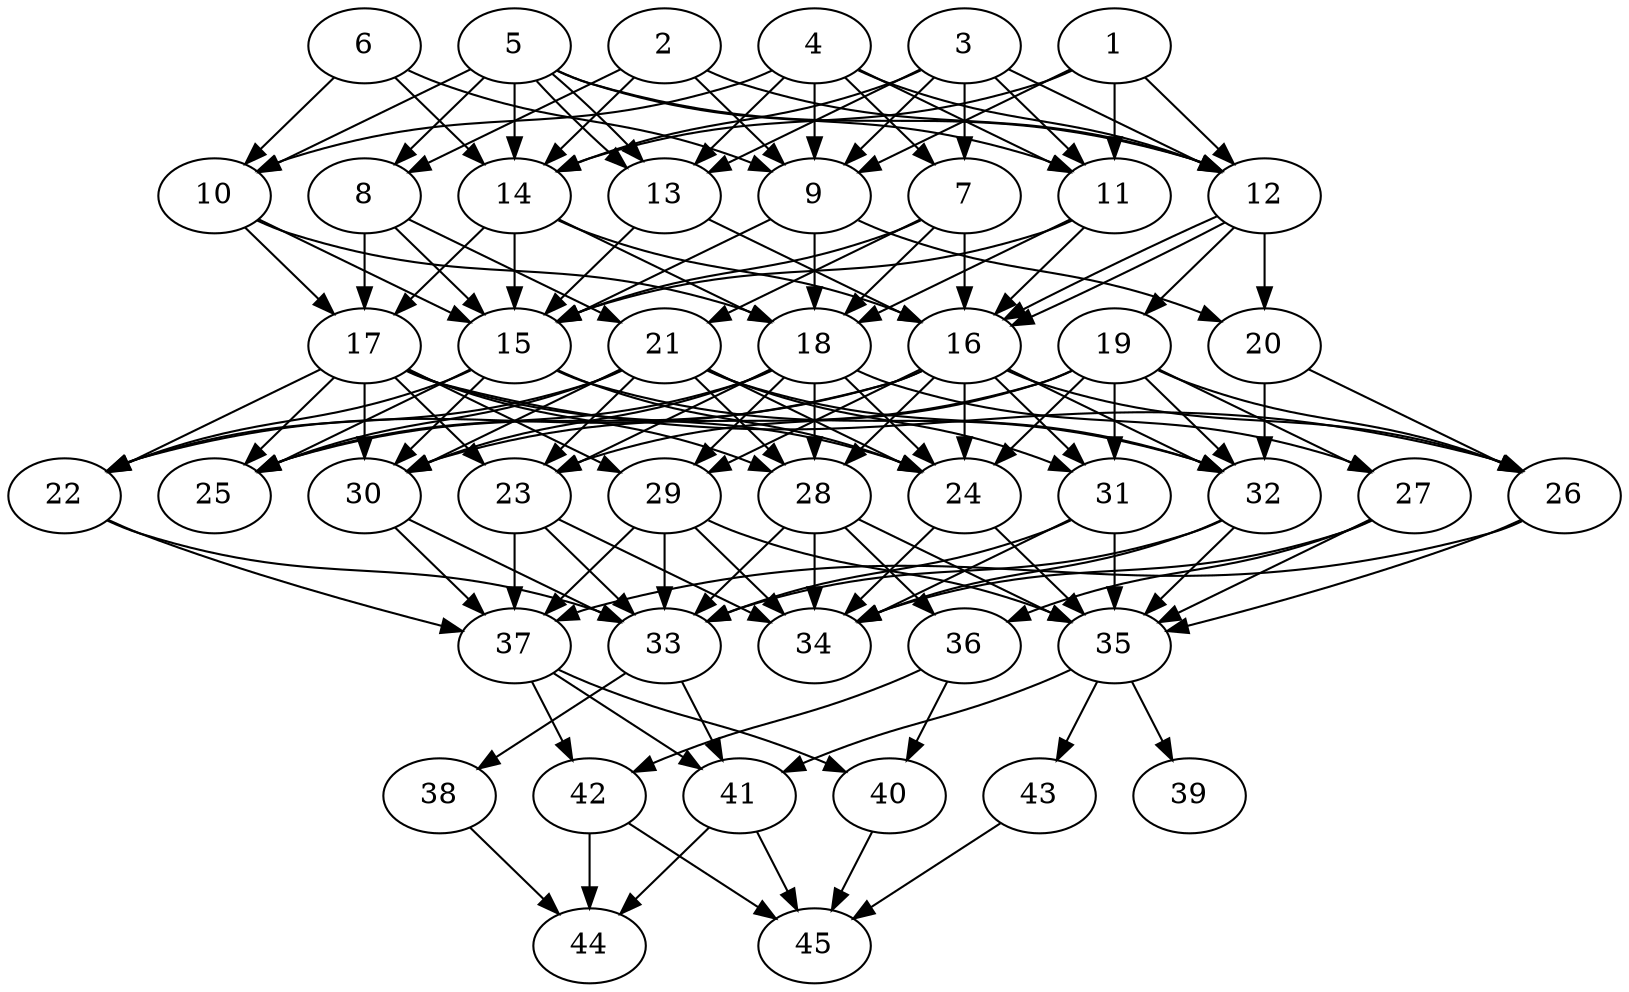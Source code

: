 // DAG automatically generated by daggen at Tue Aug  6 16:31:44 2019
// ./daggen --dot -n 45 --ccr 0.5 --fat 0.6 --regular 0.5 --density 0.8 --mindata 5242880 --maxdata 52428800 
digraph G {
  1 [size="51789824", alpha="0.16", expect_size="25894912"] 
  1 -> 9 [size ="25894912"]
  1 -> 11 [size ="25894912"]
  1 -> 12 [size ="25894912"]
  1 -> 14 [size ="25894912"]
  2 [size="50311168", alpha="0.01", expect_size="25155584"] 
  2 -> 8 [size ="25155584"]
  2 -> 9 [size ="25155584"]
  2 -> 12 [size ="25155584"]
  2 -> 14 [size ="25155584"]
  3 [size="33632256", alpha="0.17", expect_size="16816128"] 
  3 -> 7 [size ="16816128"]
  3 -> 9 [size ="16816128"]
  3 -> 11 [size ="16816128"]
  3 -> 12 [size ="16816128"]
  3 -> 13 [size ="16816128"]
  3 -> 14 [size ="16816128"]
  4 [size="57677824", alpha="0.03", expect_size="28838912"] 
  4 -> 7 [size ="28838912"]
  4 -> 9 [size ="28838912"]
  4 -> 10 [size ="28838912"]
  4 -> 11 [size ="28838912"]
  4 -> 12 [size ="28838912"]
  4 -> 13 [size ="28838912"]
  5 [size="18839552", alpha="0.14", expect_size="9419776"] 
  5 -> 8 [size ="9419776"]
  5 -> 10 [size ="9419776"]
  5 -> 11 [size ="9419776"]
  5 -> 12 [size ="9419776"]
  5 -> 13 [size ="9419776"]
  5 -> 13 [size ="9419776"]
  5 -> 14 [size ="9419776"]
  6 [size="22120448", alpha="0.16", expect_size="11060224"] 
  6 -> 9 [size ="11060224"]
  6 -> 10 [size ="11060224"]
  6 -> 14 [size ="11060224"]
  7 [size="86425600", alpha="0.08", expect_size="43212800"] 
  7 -> 15 [size ="43212800"]
  7 -> 16 [size ="43212800"]
  7 -> 18 [size ="43212800"]
  7 -> 21 [size ="43212800"]
  8 [size="22376448", alpha="0.13", expect_size="11188224"] 
  8 -> 15 [size ="11188224"]
  8 -> 17 [size ="11188224"]
  8 -> 21 [size ="11188224"]
  9 [size="42852352", alpha="0.00", expect_size="21426176"] 
  9 -> 15 [size ="21426176"]
  9 -> 18 [size ="21426176"]
  9 -> 20 [size ="21426176"]
  10 [size="16640000", alpha="0.04", expect_size="8320000"] 
  10 -> 15 [size ="8320000"]
  10 -> 17 [size ="8320000"]
  10 -> 18 [size ="8320000"]
  11 [size="13766656", alpha="0.03", expect_size="6883328"] 
  11 -> 15 [size ="6883328"]
  11 -> 16 [size ="6883328"]
  11 -> 18 [size ="6883328"]
  12 [size="87556096", alpha="0.01", expect_size="43778048"] 
  12 -> 16 [size ="43778048"]
  12 -> 16 [size ="43778048"]
  12 -> 19 [size ="43778048"]
  12 -> 20 [size ="43778048"]
  13 [size="91908096", alpha="0.14", expect_size="45954048"] 
  13 -> 15 [size ="45954048"]
  13 -> 16 [size ="45954048"]
  14 [size="78815232", alpha="0.14", expect_size="39407616"] 
  14 -> 15 [size ="39407616"]
  14 -> 16 [size ="39407616"]
  14 -> 17 [size ="39407616"]
  14 -> 18 [size ="39407616"]
  15 [size="92129280", alpha="0.18", expect_size="46064640"] 
  15 -> 22 [size ="46064640"]
  15 -> 24 [size ="46064640"]
  15 -> 25 [size ="46064640"]
  15 -> 30 [size ="46064640"]
  15 -> 32 [size ="46064640"]
  16 [size="61904896", alpha="0.12", expect_size="30952448"] 
  16 -> 22 [size ="30952448"]
  16 -> 24 [size ="30952448"]
  16 -> 25 [size ="30952448"]
  16 -> 26 [size ="30952448"]
  16 -> 28 [size ="30952448"]
  16 -> 29 [size ="30952448"]
  16 -> 31 [size ="30952448"]
  16 -> 32 [size ="30952448"]
  17 [size="42481664", alpha="0.05", expect_size="21240832"] 
  17 -> 22 [size ="21240832"]
  17 -> 23 [size ="21240832"]
  17 -> 24 [size ="21240832"]
  17 -> 25 [size ="21240832"]
  17 -> 26 [size ="21240832"]
  17 -> 28 [size ="21240832"]
  17 -> 29 [size ="21240832"]
  17 -> 30 [size ="21240832"]
  18 [size="78753792", alpha="0.11", expect_size="39376896"] 
  18 -> 23 [size ="39376896"]
  18 -> 24 [size ="39376896"]
  18 -> 25 [size ="39376896"]
  18 -> 27 [size ="39376896"]
  18 -> 28 [size ="39376896"]
  18 -> 29 [size ="39376896"]
  18 -> 30 [size ="39376896"]
  19 [size="45234176", alpha="0.05", expect_size="22617088"] 
  19 -> 23 [size ="22617088"]
  19 -> 24 [size ="22617088"]
  19 -> 26 [size ="22617088"]
  19 -> 27 [size ="22617088"]
  19 -> 30 [size ="22617088"]
  19 -> 31 [size ="22617088"]
  19 -> 32 [size ="22617088"]
  20 [size="46233600", alpha="0.02", expect_size="23116800"] 
  20 -> 26 [size ="23116800"]
  20 -> 32 [size ="23116800"]
  21 [size="63612928", alpha="0.07", expect_size="31806464"] 
  21 -> 22 [size ="31806464"]
  21 -> 23 [size ="31806464"]
  21 -> 24 [size ="31806464"]
  21 -> 25 [size ="31806464"]
  21 -> 28 [size ="31806464"]
  21 -> 30 [size ="31806464"]
  21 -> 31 [size ="31806464"]
  21 -> 32 [size ="31806464"]
  22 [size="79622144", alpha="0.01", expect_size="39811072"] 
  22 -> 33 [size ="39811072"]
  22 -> 37 [size ="39811072"]
  23 [size="83066880", alpha="0.19", expect_size="41533440"] 
  23 -> 33 [size ="41533440"]
  23 -> 34 [size ="41533440"]
  23 -> 37 [size ="41533440"]
  24 [size="54810624", alpha="0.08", expect_size="27405312"] 
  24 -> 34 [size ="27405312"]
  24 -> 35 [size ="27405312"]
  25 [size="28086272", alpha="0.18", expect_size="14043136"] 
  26 [size="20807680", alpha="0.11", expect_size="10403840"] 
  26 -> 35 [size ="10403840"]
  26 -> 37 [size ="10403840"]
  27 [size="76460032", alpha="0.19", expect_size="38230016"] 
  27 -> 34 [size ="38230016"]
  27 -> 35 [size ="38230016"]
  27 -> 36 [size ="38230016"]
  28 [size="101568512", alpha="0.11", expect_size="50784256"] 
  28 -> 33 [size ="50784256"]
  28 -> 34 [size ="50784256"]
  28 -> 35 [size ="50784256"]
  28 -> 36 [size ="50784256"]
  29 [size="61145088", alpha="0.09", expect_size="30572544"] 
  29 -> 33 [size ="30572544"]
  29 -> 34 [size ="30572544"]
  29 -> 35 [size ="30572544"]
  29 -> 37 [size ="30572544"]
  30 [size="86925312", alpha="0.09", expect_size="43462656"] 
  30 -> 33 [size ="43462656"]
  30 -> 37 [size ="43462656"]
  31 [size="95709184", alpha="0.09", expect_size="47854592"] 
  31 -> 33 [size ="47854592"]
  31 -> 34 [size ="47854592"]
  31 -> 35 [size ="47854592"]
  32 [size="34430976", alpha="0.05", expect_size="17215488"] 
  32 -> 33 [size ="17215488"]
  32 -> 34 [size ="17215488"]
  32 -> 35 [size ="17215488"]
  33 [size="37289984", alpha="0.19", expect_size="18644992"] 
  33 -> 38 [size ="18644992"]
  33 -> 41 [size ="18644992"]
  34 [size="33060864", alpha="0.07", expect_size="16530432"] 
  35 [size="68939776", alpha="0.13", expect_size="34469888"] 
  35 -> 39 [size ="34469888"]
  35 -> 41 [size ="34469888"]
  35 -> 43 [size ="34469888"]
  36 [size="58906624", alpha="0.09", expect_size="29453312"] 
  36 -> 40 [size ="29453312"]
  36 -> 42 [size ="29453312"]
  37 [size="14600192", alpha="0.13", expect_size="7300096"] 
  37 -> 40 [size ="7300096"]
  37 -> 41 [size ="7300096"]
  37 -> 42 [size ="7300096"]
  38 [size="11960320", alpha="0.10", expect_size="5980160"] 
  38 -> 44 [size ="5980160"]
  39 [size="62877696", alpha="0.15", expect_size="31438848"] 
  40 [size="10977280", alpha="0.08", expect_size="5488640"] 
  40 -> 45 [size ="5488640"]
  41 [size="51156992", alpha="0.12", expect_size="25578496"] 
  41 -> 44 [size ="25578496"]
  41 -> 45 [size ="25578496"]
  42 [size="92325888", alpha="0.11", expect_size="46162944"] 
  42 -> 44 [size ="46162944"]
  42 -> 45 [size ="46162944"]
  43 [size="22814720", alpha="0.05", expect_size="11407360"] 
  43 -> 45 [size ="11407360"]
  44 [size="18417664", alpha="0.08", expect_size="9208832"] 
  45 [size="53090304", alpha="0.15", expect_size="26545152"] 
}
